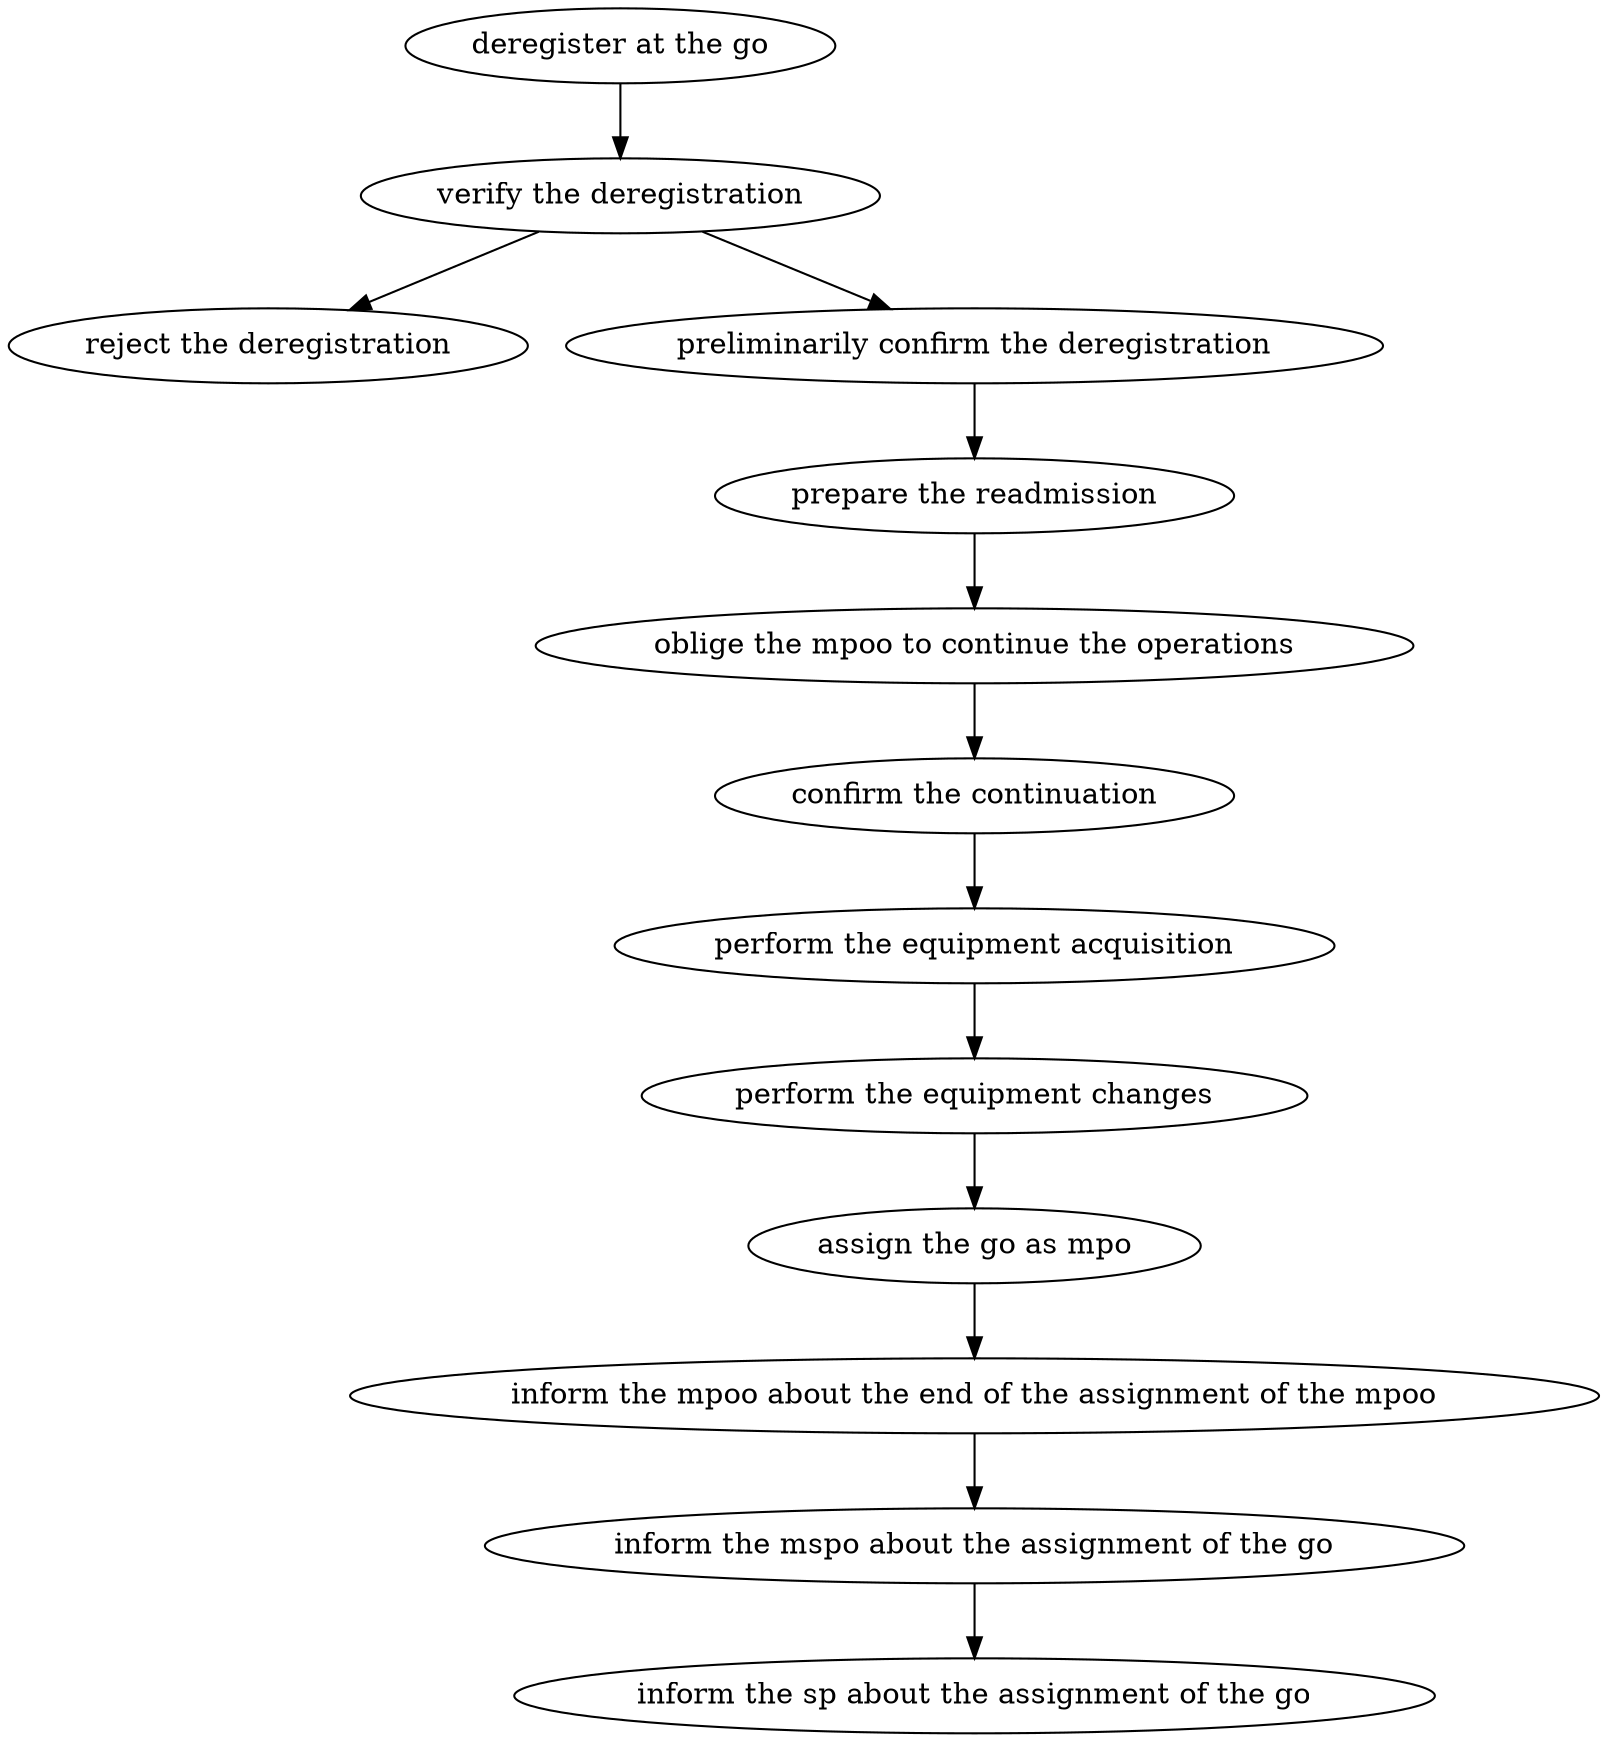 strict digraph "doc-10.3" {
	graph [name="doc-10.3"];
	"deregister at the go"	[attrs="{'type': 'Activity', 'label': 'deregister at the go'}"];
	"verify the deregistration"	[attrs="{'type': 'Activity', 'label': 'verify the deregistration'}"];
	"deregister at the go" -> "verify the deregistration"	[attrs="{'type': 'flow', 'label': 'flow'}"];
	"reject the deregistration"	[attrs="{'type': 'Activity', 'label': 'reject the deregistration'}"];
	"verify the deregistration" -> "reject the deregistration"	[attrs="{'type': 'flow', 'label': 'flow'}"];
	"preliminarily confirm the deregistration"	[attrs="{'type': 'Activity', 'label': 'preliminarily confirm the deregistration'}"];
	"verify the deregistration" -> "preliminarily confirm the deregistration"	[attrs="{'type': 'flow', 'label': 'flow'}"];
	"prepare the readmission"	[attrs="{'type': 'Activity', 'label': 'prepare the readmission'}"];
	"preliminarily confirm the deregistration" -> "prepare the readmission"	[attrs="{'type': 'flow', 'label': 'flow'}"];
	"oblige the mpoo to continue the operations"	[attrs="{'type': 'Activity', 'label': 'oblige the mpoo to continue the operations'}"];
	"prepare the readmission" -> "oblige the mpoo to continue the operations"	[attrs="{'type': 'flow', 'label': 'flow'}"];
	"confirm the continuation"	[attrs="{'type': 'Activity', 'label': 'confirm the continuation'}"];
	"oblige the mpoo to continue the operations" -> "confirm the continuation"	[attrs="{'type': 'flow', 'label': 'flow'}"];
	"perform the equipment acquisition"	[attrs="{'type': 'Activity', 'label': 'perform the equipment acquisition'}"];
	"confirm the continuation" -> "perform the equipment acquisition"	[attrs="{'type': 'flow', 'label': 'flow'}"];
	"perform the equipment changes"	[attrs="{'type': 'Activity', 'label': 'perform the equipment changes'}"];
	"perform the equipment acquisition" -> "perform the equipment changes"	[attrs="{'type': 'flow', 'label': 'flow'}"];
	"assign the go as mpo"	[attrs="{'type': 'Activity', 'label': 'assign the go as mpo'}"];
	"perform the equipment changes" -> "assign the go as mpo"	[attrs="{'type': 'flow', 'label': 'flow'}"];
	"inform the mpoo about the end of the assignment of the mpoo"	[attrs="{'type': 'Activity', 'label': 'inform the mpoo about the end of the assignment of the mpoo'}"];
	"assign the go as mpo" -> "inform the mpoo about the end of the assignment of the mpoo"	[attrs="{'type': 'flow', 'label': 'flow'}"];
	"inform the mspo about the assignment of the go"	[attrs="{'type': 'Activity', 'label': 'inform the mspo about the assignment of the go'}"];
	"inform the mpoo about the end of the assignment of the mpoo" -> "inform the mspo about the assignment of the go"	[attrs="{'type': 'flow', 'label': 'flow'}"];
	"inform the sp about the assignment of the go"	[attrs="{'type': 'Activity', 'label': 'inform the sp about the assignment of the go'}"];
	"inform the mspo about the assignment of the go" -> "inform the sp about the assignment of the go"	[attrs="{'type': 'flow', 'label': 'flow'}"];
}
